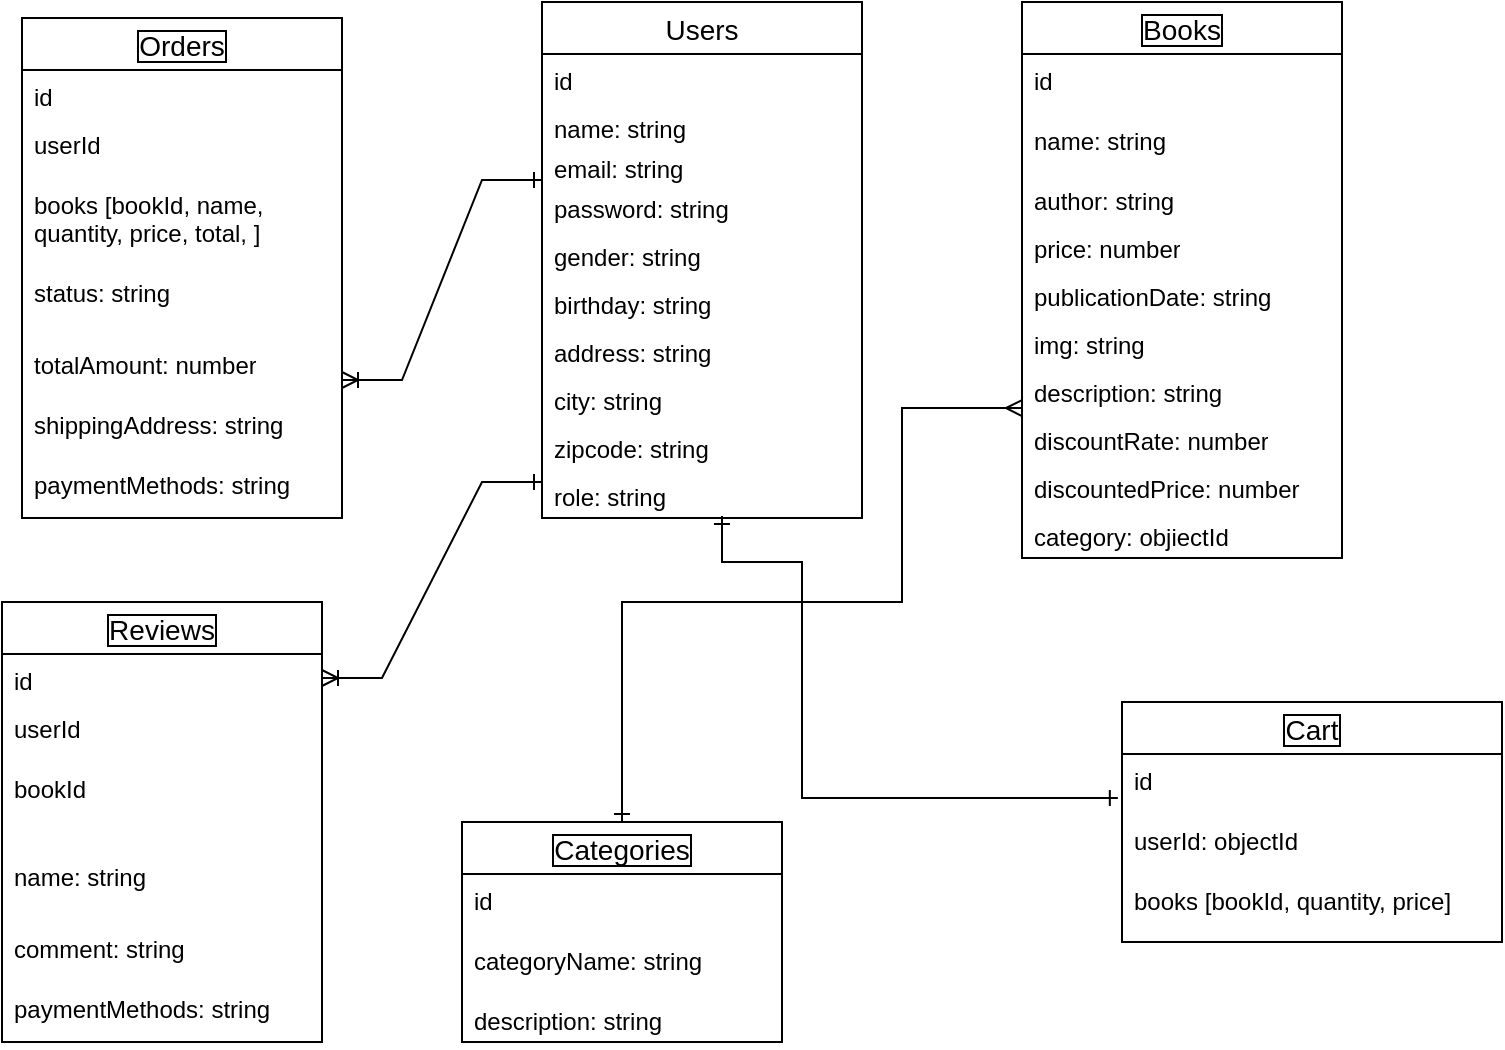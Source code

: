 <mxfile version="24.7.12">
  <diagram name="Page-1" id="95YG3qcTW1ecr_RvuxDz">
    <mxGraphModel dx="1026" dy="600" grid="1" gridSize="10" guides="1" tooltips="1" connect="1" arrows="1" fold="1" page="1" pageScale="1" pageWidth="850" pageHeight="1100" math="0" shadow="0">
      <root>
        <mxCell id="0" />
        <mxCell id="1" parent="0" />
        <mxCell id="i42LZedJMW2ZU7J98GYb-1" value="Users" style="swimlane;fontStyle=0;childLayout=stackLayout;horizontal=1;startSize=26;horizontalStack=0;resizeParent=1;resizeParentMax=0;resizeLast=0;collapsible=1;marginBottom=0;align=center;fontSize=14;" vertex="1" parent="1">
          <mxGeometry x="340" y="120" width="160" height="258" as="geometry" />
        </mxCell>
        <mxCell id="i42LZedJMW2ZU7J98GYb-2" value="id" style="text;strokeColor=none;fillColor=none;spacingLeft=4;spacingRight=4;overflow=hidden;rotatable=0;points=[[0,0.5],[1,0.5]];portConstraint=eastwest;fontSize=12;whiteSpace=wrap;html=1;" vertex="1" parent="i42LZedJMW2ZU7J98GYb-1">
          <mxGeometry y="26" width="160" height="24" as="geometry" />
        </mxCell>
        <mxCell id="i42LZedJMW2ZU7J98GYb-3" value="name: string" style="text;strokeColor=none;fillColor=none;spacingLeft=4;spacingRight=4;overflow=hidden;rotatable=0;points=[[0,0.5],[1,0.5]];portConstraint=eastwest;fontSize=12;whiteSpace=wrap;html=1;" vertex="1" parent="i42LZedJMW2ZU7J98GYb-1">
          <mxGeometry y="50" width="160" height="20" as="geometry" />
        </mxCell>
        <mxCell id="i42LZedJMW2ZU7J98GYb-4" value="email: string" style="text;strokeColor=none;fillColor=none;spacingLeft=4;spacingRight=4;overflow=hidden;rotatable=0;points=[[0,0.5],[1,0.5]];portConstraint=eastwest;fontSize=12;whiteSpace=wrap;html=1;" vertex="1" parent="i42LZedJMW2ZU7J98GYb-1">
          <mxGeometry y="70" width="160" height="20" as="geometry" />
        </mxCell>
        <mxCell id="i42LZedJMW2ZU7J98GYb-5" value="password: string" style="text;strokeColor=none;fillColor=none;spacingLeft=4;spacingRight=4;overflow=hidden;rotatable=0;points=[[0,0.5],[1,0.5]];portConstraint=eastwest;fontSize=12;whiteSpace=wrap;html=1;" vertex="1" parent="i42LZedJMW2ZU7J98GYb-1">
          <mxGeometry y="90" width="160" height="24" as="geometry" />
        </mxCell>
        <mxCell id="i42LZedJMW2ZU7J98GYb-6" value="gender: string" style="text;strokeColor=none;fillColor=none;spacingLeft=4;spacingRight=4;overflow=hidden;rotatable=0;points=[[0,0.5],[1,0.5]];portConstraint=eastwest;fontSize=12;whiteSpace=wrap;html=1;" vertex="1" parent="i42LZedJMW2ZU7J98GYb-1">
          <mxGeometry y="114" width="160" height="24" as="geometry" />
        </mxCell>
        <mxCell id="i42LZedJMW2ZU7J98GYb-7" value="birthday: string" style="text;strokeColor=none;fillColor=none;spacingLeft=4;spacingRight=4;overflow=hidden;rotatable=0;points=[[0,0.5],[1,0.5]];portConstraint=eastwest;fontSize=12;whiteSpace=wrap;html=1;" vertex="1" parent="i42LZedJMW2ZU7J98GYb-1">
          <mxGeometry y="138" width="160" height="24" as="geometry" />
        </mxCell>
        <mxCell id="i42LZedJMW2ZU7J98GYb-8" value="address: string" style="text;strokeColor=none;fillColor=none;spacingLeft=4;spacingRight=4;overflow=hidden;rotatable=0;points=[[0,0.5],[1,0.5]];portConstraint=eastwest;fontSize=12;whiteSpace=wrap;html=1;" vertex="1" parent="i42LZedJMW2ZU7J98GYb-1">
          <mxGeometry y="162" width="160" height="24" as="geometry" />
        </mxCell>
        <mxCell id="i42LZedJMW2ZU7J98GYb-9" value="city: string" style="text;strokeColor=none;fillColor=none;spacingLeft=4;spacingRight=4;overflow=hidden;rotatable=0;points=[[0,0.5],[1,0.5]];portConstraint=eastwest;fontSize=12;whiteSpace=wrap;html=1;" vertex="1" parent="i42LZedJMW2ZU7J98GYb-1">
          <mxGeometry y="186" width="160" height="24" as="geometry" />
        </mxCell>
        <mxCell id="i42LZedJMW2ZU7J98GYb-10" value="zipcode: string" style="text;strokeColor=none;fillColor=none;spacingLeft=4;spacingRight=4;overflow=hidden;rotatable=0;points=[[0,0.5],[1,0.5]];portConstraint=eastwest;fontSize=12;whiteSpace=wrap;html=1;" vertex="1" parent="i42LZedJMW2ZU7J98GYb-1">
          <mxGeometry y="210" width="160" height="24" as="geometry" />
        </mxCell>
        <mxCell id="i42LZedJMW2ZU7J98GYb-21" value="role: string" style="text;strokeColor=none;fillColor=none;spacingLeft=4;spacingRight=4;overflow=hidden;rotatable=0;points=[[0,0.5],[1,0.5]];portConstraint=eastwest;fontSize=12;whiteSpace=wrap;html=1;" vertex="1" parent="i42LZedJMW2ZU7J98GYb-1">
          <mxGeometry y="234" width="160" height="24" as="geometry" />
        </mxCell>
        <mxCell id="i42LZedJMW2ZU7J98GYb-11" value="Books" style="swimlane;fontStyle=0;childLayout=stackLayout;horizontal=1;startSize=26;horizontalStack=0;resizeParent=1;resizeParentMax=0;resizeLast=0;collapsible=1;marginBottom=0;align=center;fontSize=14;labelBorderColor=default;labelBackgroundColor=#FFFFFF;fontColor=default;" vertex="1" parent="1">
          <mxGeometry x="580" y="120" width="160" height="278" as="geometry" />
        </mxCell>
        <mxCell id="i42LZedJMW2ZU7J98GYb-12" value="id" style="text;strokeColor=none;fillColor=none;spacingLeft=4;spacingRight=4;overflow=hidden;rotatable=0;points=[[0,0.5],[1,0.5]];portConstraint=eastwest;fontSize=12;whiteSpace=wrap;html=1;" vertex="1" parent="i42LZedJMW2ZU7J98GYb-11">
          <mxGeometry y="26" width="160" height="30" as="geometry" />
        </mxCell>
        <mxCell id="i42LZedJMW2ZU7J98GYb-13" value="name: string" style="text;strokeColor=none;fillColor=none;spacingLeft=4;spacingRight=4;overflow=hidden;rotatable=0;points=[[0,0.5],[1,0.5]];portConstraint=eastwest;fontSize=12;whiteSpace=wrap;html=1;" vertex="1" parent="i42LZedJMW2ZU7J98GYb-11">
          <mxGeometry y="56" width="160" height="30" as="geometry" />
        </mxCell>
        <mxCell id="i42LZedJMW2ZU7J98GYb-14" value="author: string" style="text;strokeColor=none;fillColor=none;spacingLeft=4;spacingRight=4;overflow=hidden;rotatable=0;points=[[0,0.5],[1,0.5]];portConstraint=eastwest;fontSize=12;whiteSpace=wrap;html=1;" vertex="1" parent="i42LZedJMW2ZU7J98GYb-11">
          <mxGeometry y="86" width="160" height="24" as="geometry" />
        </mxCell>
        <mxCell id="i42LZedJMW2ZU7J98GYb-15" value="price: number" style="text;strokeColor=none;fillColor=none;spacingLeft=4;spacingRight=4;overflow=hidden;rotatable=0;points=[[0,0.5],[1,0.5]];portConstraint=eastwest;fontSize=12;whiteSpace=wrap;html=1;" vertex="1" parent="i42LZedJMW2ZU7J98GYb-11">
          <mxGeometry y="110" width="160" height="24" as="geometry" />
        </mxCell>
        <mxCell id="i42LZedJMW2ZU7J98GYb-16" value="publicationDate: string" style="text;strokeColor=none;fillColor=none;spacingLeft=4;spacingRight=4;overflow=hidden;rotatable=0;points=[[0,0.5],[1,0.5]];portConstraint=eastwest;fontSize=12;whiteSpace=wrap;html=1;" vertex="1" parent="i42LZedJMW2ZU7J98GYb-11">
          <mxGeometry y="134" width="160" height="24" as="geometry" />
        </mxCell>
        <mxCell id="i42LZedJMW2ZU7J98GYb-17" value="img: string" style="text;strokeColor=none;fillColor=none;spacingLeft=4;spacingRight=4;overflow=hidden;rotatable=0;points=[[0,0.5],[1,0.5]];portConstraint=eastwest;fontSize=12;whiteSpace=wrap;html=1;" vertex="1" parent="i42LZedJMW2ZU7J98GYb-11">
          <mxGeometry y="158" width="160" height="24" as="geometry" />
        </mxCell>
        <mxCell id="i42LZedJMW2ZU7J98GYb-19" value="description: string" style="text;strokeColor=none;fillColor=none;spacingLeft=4;spacingRight=4;overflow=hidden;rotatable=0;points=[[0,0.5],[1,0.5]];portConstraint=eastwest;fontSize=12;whiteSpace=wrap;html=1;" vertex="1" parent="i42LZedJMW2ZU7J98GYb-11">
          <mxGeometry y="182" width="160" height="24" as="geometry" />
        </mxCell>
        <mxCell id="i42LZedJMW2ZU7J98GYb-20" value="discountRate: number" style="text;strokeColor=none;fillColor=none;spacingLeft=4;spacingRight=4;overflow=hidden;rotatable=0;points=[[0,0.5],[1,0.5]];portConstraint=eastwest;fontSize=12;whiteSpace=wrap;html=1;" vertex="1" parent="i42LZedJMW2ZU7J98GYb-11">
          <mxGeometry y="206" width="160" height="24" as="geometry" />
        </mxCell>
        <mxCell id="i42LZedJMW2ZU7J98GYb-22" value="discountedPrice: number" style="text;strokeColor=none;fillColor=none;spacingLeft=4;spacingRight=4;overflow=hidden;rotatable=0;points=[[0,0.5],[1,0.5]];portConstraint=eastwest;fontSize=12;whiteSpace=wrap;html=1;" vertex="1" parent="i42LZedJMW2ZU7J98GYb-11">
          <mxGeometry y="230" width="160" height="24" as="geometry" />
        </mxCell>
        <mxCell id="i42LZedJMW2ZU7J98GYb-23" value="category: objiectId" style="text;strokeColor=none;fillColor=none;spacingLeft=4;spacingRight=4;overflow=hidden;rotatable=0;points=[[0,0.5],[1,0.5]];portConstraint=eastwest;fontSize=12;whiteSpace=wrap;html=1;" vertex="1" parent="i42LZedJMW2ZU7J98GYb-11">
          <mxGeometry y="254" width="160" height="24" as="geometry" />
        </mxCell>
        <mxCell id="i42LZedJMW2ZU7J98GYb-24" value="Cart" style="swimlane;fontStyle=0;childLayout=stackLayout;horizontal=1;startSize=26;horizontalStack=0;resizeParent=1;resizeParentMax=0;resizeLast=0;collapsible=1;marginBottom=0;align=center;fontSize=14;labelBorderColor=default;labelBackgroundColor=#FFFFFF;fontColor=default;" vertex="1" parent="1">
          <mxGeometry x="630" y="470" width="190" height="120" as="geometry" />
        </mxCell>
        <mxCell id="i42LZedJMW2ZU7J98GYb-25" value="id" style="text;strokeColor=none;fillColor=none;spacingLeft=4;spacingRight=4;overflow=hidden;rotatable=0;points=[[0,0.5],[1,0.5]];portConstraint=eastwest;fontSize=12;whiteSpace=wrap;html=1;" vertex="1" parent="i42LZedJMW2ZU7J98GYb-24">
          <mxGeometry y="26" width="190" height="30" as="geometry" />
        </mxCell>
        <mxCell id="i42LZedJMW2ZU7J98GYb-26" value="userId: objectId" style="text;strokeColor=none;fillColor=none;spacingLeft=4;spacingRight=4;overflow=hidden;rotatable=0;points=[[0,0.5],[1,0.5]];portConstraint=eastwest;fontSize=12;whiteSpace=wrap;html=1;" vertex="1" parent="i42LZedJMW2ZU7J98GYb-24">
          <mxGeometry y="56" width="190" height="30" as="geometry" />
        </mxCell>
        <mxCell id="i42LZedJMW2ZU7J98GYb-27" value="books [bookId, quantity, price]" style="text;strokeColor=none;fillColor=none;spacingLeft=4;spacingRight=4;overflow=hidden;rotatable=0;points=[[0,0.5],[1,0.5]];portConstraint=eastwest;fontSize=12;whiteSpace=wrap;html=1;" vertex="1" parent="i42LZedJMW2ZU7J98GYb-24">
          <mxGeometry y="86" width="190" height="34" as="geometry" />
        </mxCell>
        <mxCell id="i42LZedJMW2ZU7J98GYb-36" value="Categories" style="swimlane;fontStyle=0;childLayout=stackLayout;horizontal=1;startSize=26;horizontalStack=0;resizeParent=1;resizeParentMax=0;resizeLast=0;collapsible=1;marginBottom=0;align=center;fontSize=14;labelBorderColor=default;labelBackgroundColor=#FFFFFF;fontColor=default;" vertex="1" parent="1">
          <mxGeometry x="300" y="530" width="160" height="110" as="geometry" />
        </mxCell>
        <mxCell id="i42LZedJMW2ZU7J98GYb-37" value="id" style="text;strokeColor=none;fillColor=none;spacingLeft=4;spacingRight=4;overflow=hidden;rotatable=0;points=[[0,0.5],[1,0.5]];portConstraint=eastwest;fontSize=12;whiteSpace=wrap;html=1;" vertex="1" parent="i42LZedJMW2ZU7J98GYb-36">
          <mxGeometry y="26" width="160" height="30" as="geometry" />
        </mxCell>
        <mxCell id="i42LZedJMW2ZU7J98GYb-38" value="categoryName: string" style="text;strokeColor=none;fillColor=none;spacingLeft=4;spacingRight=4;overflow=hidden;rotatable=0;points=[[0,0.5],[1,0.5]];portConstraint=eastwest;fontSize=12;whiteSpace=wrap;html=1;" vertex="1" parent="i42LZedJMW2ZU7J98GYb-36">
          <mxGeometry y="56" width="160" height="30" as="geometry" />
        </mxCell>
        <mxCell id="i42LZedJMW2ZU7J98GYb-39" value="description: string" style="text;strokeColor=none;fillColor=none;spacingLeft=4;spacingRight=4;overflow=hidden;rotatable=0;points=[[0,0.5],[1,0.5]];portConstraint=eastwest;fontSize=12;whiteSpace=wrap;html=1;" vertex="1" parent="i42LZedJMW2ZU7J98GYb-36">
          <mxGeometry y="86" width="160" height="24" as="geometry" />
        </mxCell>
        <mxCell id="i42LZedJMW2ZU7J98GYb-47" value="Orders" style="swimlane;fontStyle=0;childLayout=stackLayout;horizontal=1;startSize=26;horizontalStack=0;resizeParent=1;resizeParentMax=0;resizeLast=0;collapsible=1;marginBottom=0;align=center;fontSize=14;labelBorderColor=default;labelBackgroundColor=#FFFFFF;fontColor=default;" vertex="1" parent="1">
          <mxGeometry x="80" y="128" width="160" height="250" as="geometry" />
        </mxCell>
        <mxCell id="i42LZedJMW2ZU7J98GYb-48" value="id" style="text;strokeColor=none;fillColor=none;spacingLeft=4;spacingRight=4;overflow=hidden;rotatable=0;points=[[0,0.5],[1,0.5]];portConstraint=eastwest;fontSize=12;whiteSpace=wrap;html=1;" vertex="1" parent="i42LZedJMW2ZU7J98GYb-47">
          <mxGeometry y="26" width="160" height="24" as="geometry" />
        </mxCell>
        <mxCell id="i42LZedJMW2ZU7J98GYb-50" value="userId" style="text;strokeColor=none;fillColor=none;spacingLeft=4;spacingRight=4;overflow=hidden;rotatable=0;points=[[0,0.5],[1,0.5]];portConstraint=eastwest;fontSize=12;whiteSpace=wrap;html=1;" vertex="1" parent="i42LZedJMW2ZU7J98GYb-47">
          <mxGeometry y="50" width="160" height="30" as="geometry" />
        </mxCell>
        <mxCell id="i42LZedJMW2ZU7J98GYb-51" value="books [bookId, name, quantity, price, total, ]" style="text;strokeColor=none;fillColor=none;spacingLeft=4;spacingRight=4;overflow=hidden;rotatable=0;points=[[0,0.5],[1,0.5]];portConstraint=eastwest;fontSize=12;whiteSpace=wrap;html=1;" vertex="1" parent="i42LZedJMW2ZU7J98GYb-47">
          <mxGeometry y="80" width="160" height="44" as="geometry" />
        </mxCell>
        <mxCell id="i42LZedJMW2ZU7J98GYb-52" value="status: string" style="text;strokeColor=none;fillColor=none;spacingLeft=4;spacingRight=4;overflow=hidden;rotatable=0;points=[[0,0.5],[1,0.5]];portConstraint=eastwest;fontSize=12;whiteSpace=wrap;html=1;" vertex="1" parent="i42LZedJMW2ZU7J98GYb-47">
          <mxGeometry y="124" width="160" height="36" as="geometry" />
        </mxCell>
        <mxCell id="i42LZedJMW2ZU7J98GYb-53" value="totalAmount: number" style="text;strokeColor=none;fillColor=none;spacingLeft=4;spacingRight=4;overflow=hidden;rotatable=0;points=[[0,0.5],[1,0.5]];portConstraint=eastwest;fontSize=12;whiteSpace=wrap;html=1;" vertex="1" parent="i42LZedJMW2ZU7J98GYb-47">
          <mxGeometry y="160" width="160" height="30" as="geometry" />
        </mxCell>
        <mxCell id="i42LZedJMW2ZU7J98GYb-54" value="shippingAddress: string" style="text;strokeColor=none;fillColor=none;spacingLeft=4;spacingRight=4;overflow=hidden;rotatable=0;points=[[0,0.5],[1,0.5]];portConstraint=eastwest;fontSize=12;whiteSpace=wrap;html=1;" vertex="1" parent="i42LZedJMW2ZU7J98GYb-47">
          <mxGeometry y="190" width="160" height="30" as="geometry" />
        </mxCell>
        <mxCell id="i42LZedJMW2ZU7J98GYb-55" value="paymentMethods: string" style="text;strokeColor=none;fillColor=none;spacingLeft=4;spacingRight=4;overflow=hidden;rotatable=0;points=[[0,0.5],[1,0.5]];portConstraint=eastwest;fontSize=12;whiteSpace=wrap;html=1;" vertex="1" parent="i42LZedJMW2ZU7J98GYb-47">
          <mxGeometry y="220" width="160" height="30" as="geometry" />
        </mxCell>
        <mxCell id="i42LZedJMW2ZU7J98GYb-57" value="Reviews" style="swimlane;fontStyle=0;childLayout=stackLayout;horizontal=1;startSize=26;horizontalStack=0;resizeParent=1;resizeParentMax=0;resizeLast=0;collapsible=1;marginBottom=0;align=center;fontSize=14;labelBorderColor=default;labelBackgroundColor=#FFFFFF;fontColor=default;" vertex="1" parent="1">
          <mxGeometry x="70" y="420" width="160" height="220" as="geometry" />
        </mxCell>
        <mxCell id="i42LZedJMW2ZU7J98GYb-58" value="id" style="text;strokeColor=none;fillColor=none;spacingLeft=4;spacingRight=4;overflow=hidden;rotatable=0;points=[[0,0.5],[1,0.5]];portConstraint=eastwest;fontSize=12;whiteSpace=wrap;html=1;" vertex="1" parent="i42LZedJMW2ZU7J98GYb-57">
          <mxGeometry y="26" width="160" height="24" as="geometry" />
        </mxCell>
        <mxCell id="i42LZedJMW2ZU7J98GYb-59" value="userId" style="text;strokeColor=none;fillColor=none;spacingLeft=4;spacingRight=4;overflow=hidden;rotatable=0;points=[[0,0.5],[1,0.5]];portConstraint=eastwest;fontSize=12;whiteSpace=wrap;html=1;" vertex="1" parent="i42LZedJMW2ZU7J98GYb-57">
          <mxGeometry y="50" width="160" height="30" as="geometry" />
        </mxCell>
        <mxCell id="i42LZedJMW2ZU7J98GYb-60" value="bookId" style="text;strokeColor=none;fillColor=none;spacingLeft=4;spacingRight=4;overflow=hidden;rotatable=0;points=[[0,0.5],[1,0.5]];portConstraint=eastwest;fontSize=12;whiteSpace=wrap;html=1;" vertex="1" parent="i42LZedJMW2ZU7J98GYb-57">
          <mxGeometry y="80" width="160" height="44" as="geometry" />
        </mxCell>
        <mxCell id="i42LZedJMW2ZU7J98GYb-61" value="name: string" style="text;strokeColor=none;fillColor=none;spacingLeft=4;spacingRight=4;overflow=hidden;rotatable=0;points=[[0,0.5],[1,0.5]];portConstraint=eastwest;fontSize=12;whiteSpace=wrap;html=1;" vertex="1" parent="i42LZedJMW2ZU7J98GYb-57">
          <mxGeometry y="124" width="160" height="36" as="geometry" />
        </mxCell>
        <mxCell id="i42LZedJMW2ZU7J98GYb-63" value="comment: string" style="text;strokeColor=none;fillColor=none;spacingLeft=4;spacingRight=4;overflow=hidden;rotatable=0;points=[[0,0.5],[1,0.5]];portConstraint=eastwest;fontSize=12;whiteSpace=wrap;html=1;" vertex="1" parent="i42LZedJMW2ZU7J98GYb-57">
          <mxGeometry y="160" width="160" height="30" as="geometry" />
        </mxCell>
        <mxCell id="i42LZedJMW2ZU7J98GYb-64" value="paymentMethods: string" style="text;strokeColor=none;fillColor=none;spacingLeft=4;spacingRight=4;overflow=hidden;rotatable=0;points=[[0,0.5],[1,0.5]];portConstraint=eastwest;fontSize=12;whiteSpace=wrap;html=1;" vertex="1" parent="i42LZedJMW2ZU7J98GYb-57">
          <mxGeometry y="190" width="160" height="30" as="geometry" />
        </mxCell>
        <mxCell id="i42LZedJMW2ZU7J98GYb-70" value="" style="edgeStyle=entityRelationEdgeStyle;fontSize=12;html=1;endArrow=ERone;startArrow=ERoneToMany;rounded=0;endFill=0;" edge="1" parent="1">
          <mxGeometry width="100" height="100" relative="1" as="geometry">
            <mxPoint x="240" y="309" as="sourcePoint" />
            <mxPoint x="340" y="209" as="targetPoint" />
          </mxGeometry>
        </mxCell>
        <mxCell id="i42LZedJMW2ZU7J98GYb-71" value="" style="edgeStyle=entityRelationEdgeStyle;fontSize=12;html=1;endArrow=ERone;startArrow=ERoneToMany;rounded=0;endFill=0;exitX=1;exitY=0.5;exitDx=0;exitDy=0;" edge="1" parent="1" source="i42LZedJMW2ZU7J98GYb-58">
          <mxGeometry width="100" height="100" relative="1" as="geometry">
            <mxPoint x="240" y="460" as="sourcePoint" />
            <mxPoint x="340" y="360" as="targetPoint" />
          </mxGeometry>
        </mxCell>
        <mxCell id="i42LZedJMW2ZU7J98GYb-77" value="" style="endArrow=ERone;html=1;rounded=0;entryX=-0.011;entryY=0.733;entryDx=0;entryDy=0;entryPerimeter=0;startArrow=ERone;startFill=0;endFill=0;edgeStyle=orthogonalEdgeStyle;" edge="1" parent="1" target="i42LZedJMW2ZU7J98GYb-25">
          <mxGeometry relative="1" as="geometry">
            <mxPoint x="430" y="377" as="sourcePoint" />
            <mxPoint x="500" y="410" as="targetPoint" />
            <Array as="points">
              <mxPoint x="430" y="400" />
              <mxPoint x="470" y="400" />
              <mxPoint x="470" y="518" />
            </Array>
          </mxGeometry>
        </mxCell>
        <mxCell id="i42LZedJMW2ZU7J98GYb-80" value="" style="endArrow=ERmany;html=1;rounded=0;entryX=0;entryY=1.042;entryDx=0;entryDy=0;entryPerimeter=0;endFill=0;startArrow=ERone;startFill=0;" edge="1" parent="1">
          <mxGeometry relative="1" as="geometry">
            <mxPoint x="380" y="530" as="sourcePoint" />
            <mxPoint x="580" y="323.008" as="targetPoint" />
            <Array as="points">
              <mxPoint x="380" y="420" />
              <mxPoint x="520" y="420" />
              <mxPoint x="520" y="323" />
            </Array>
          </mxGeometry>
        </mxCell>
      </root>
    </mxGraphModel>
  </diagram>
</mxfile>
